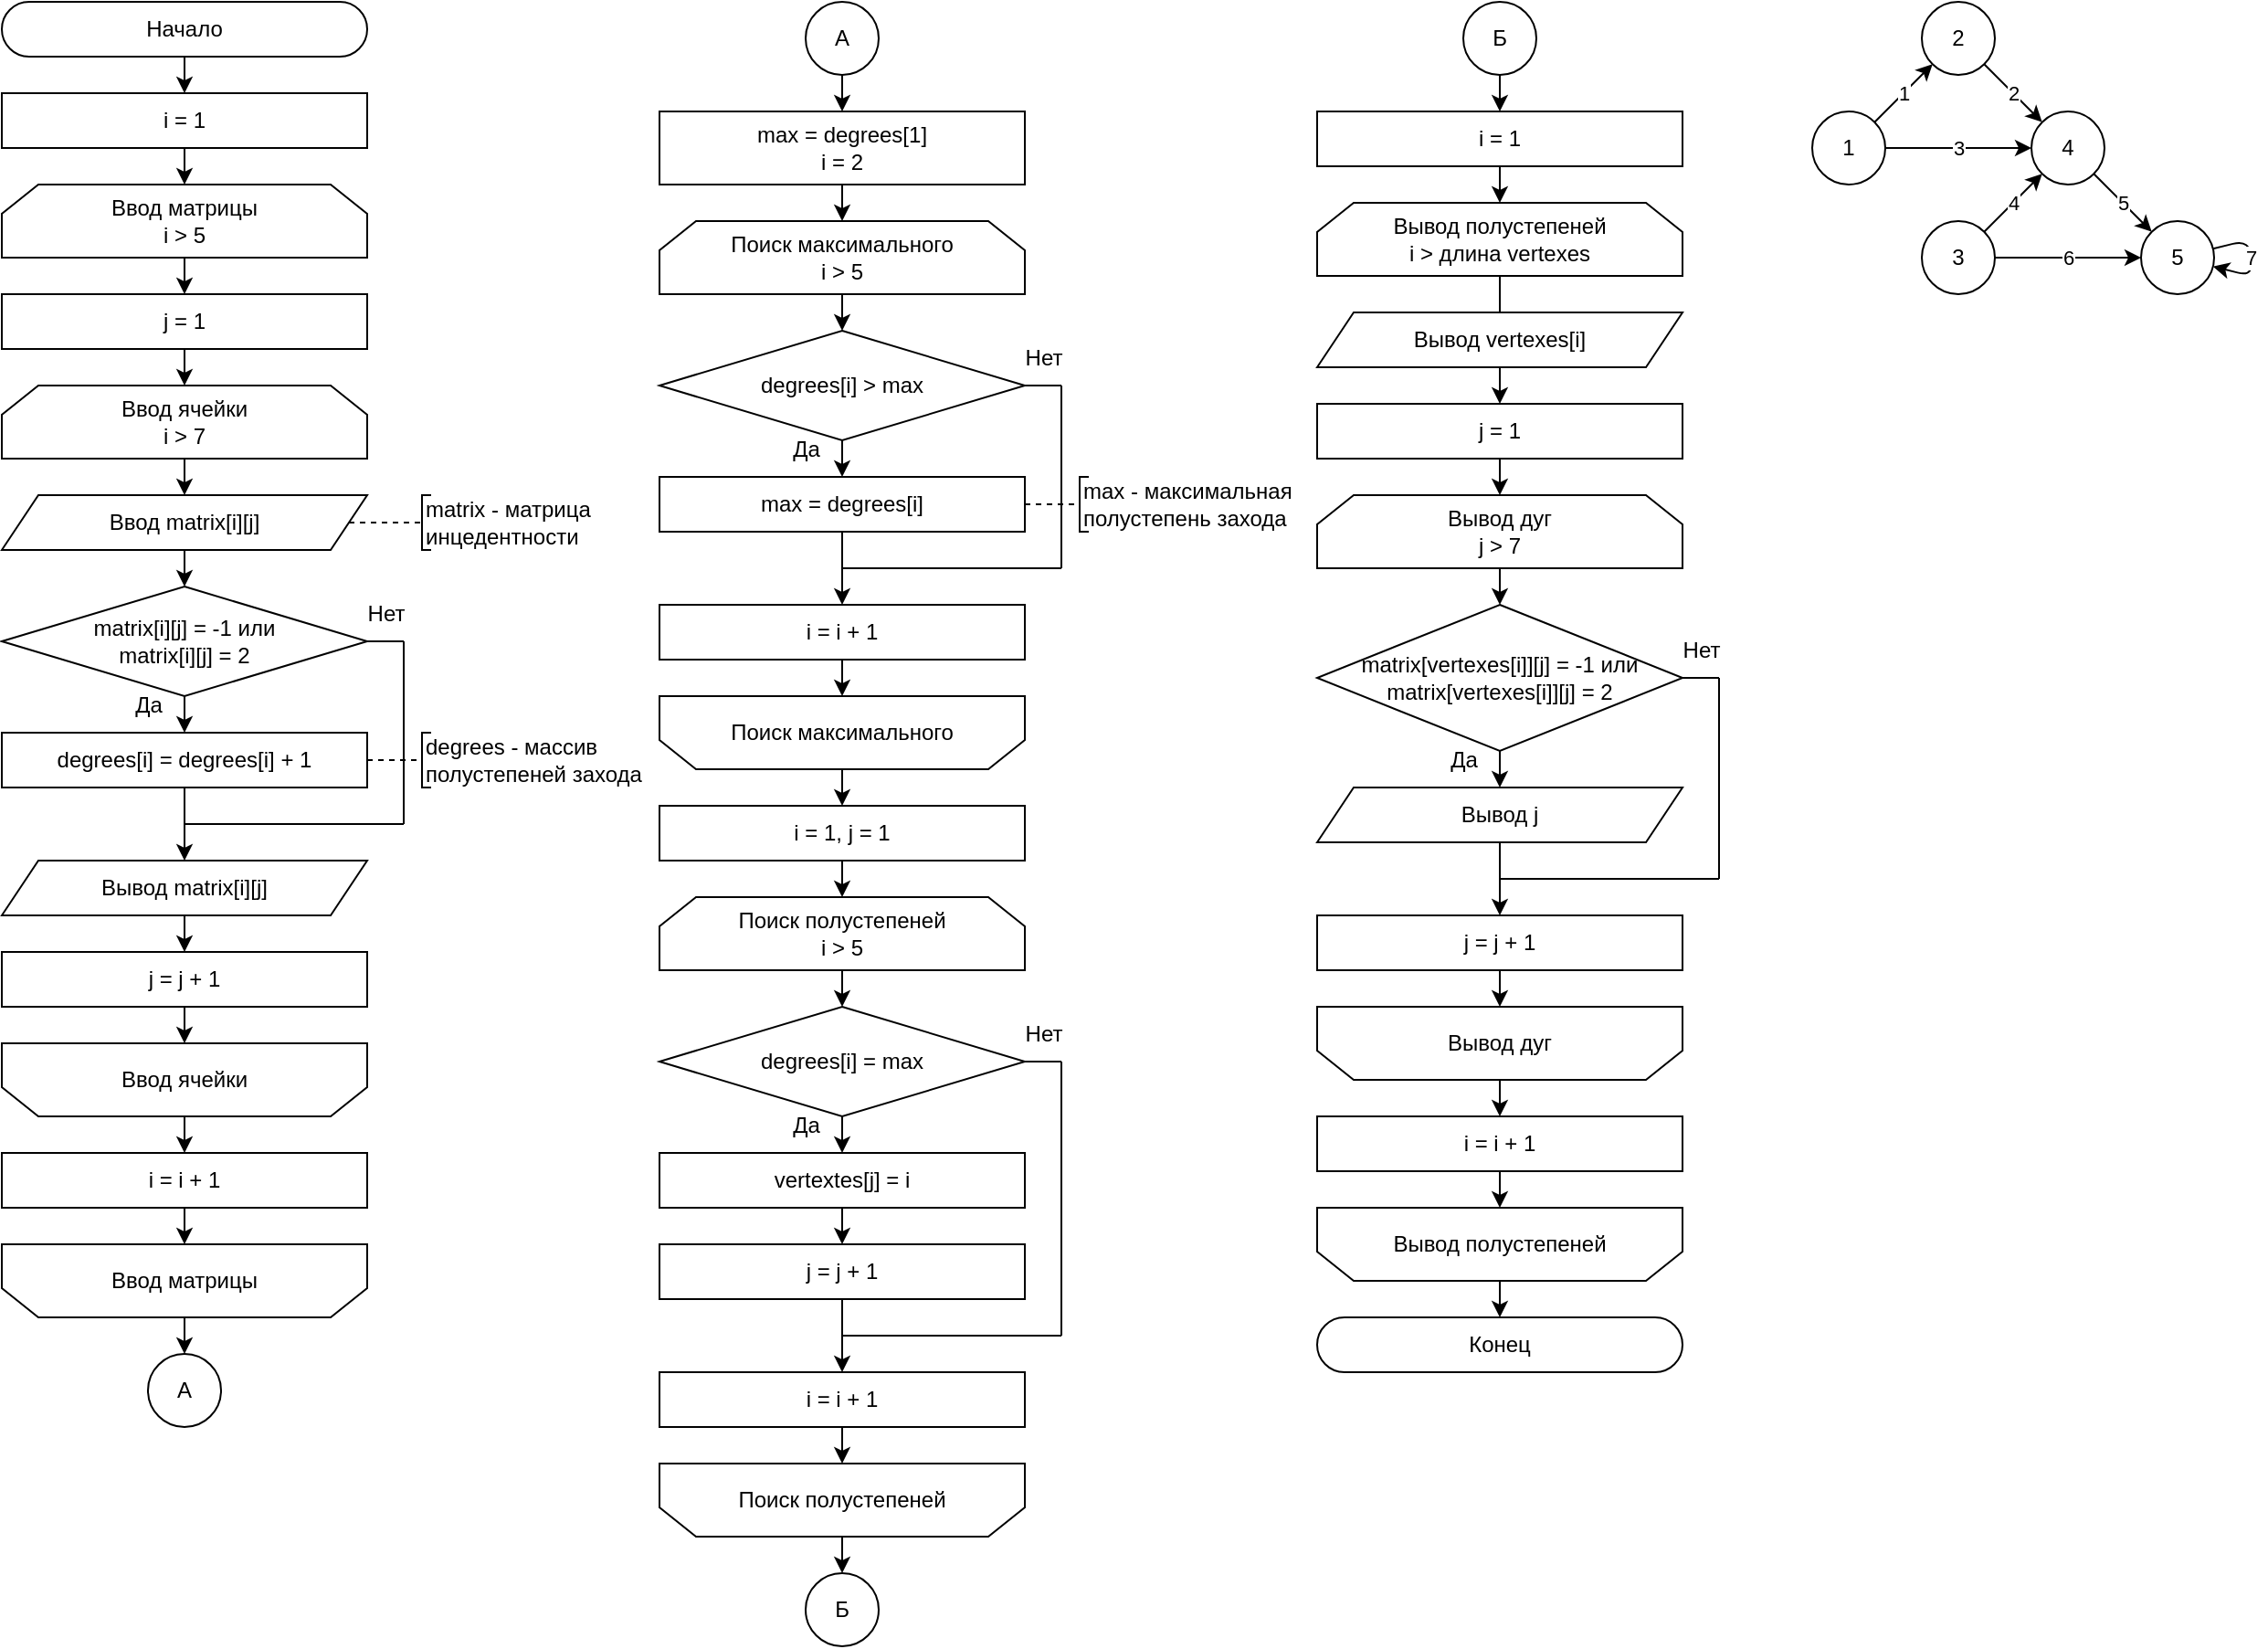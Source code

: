 <mxfile scale="2" border="0" linkTarget="_top">
    <diagram name="Страница — 1" id="PtERw0xOoVtdUdhSGjrE">
        <mxGraphModel dx="1299" dy="2034" grid="1" gridSize="10" guides="1" tooltips="1" connect="1" arrows="1" fold="1" page="1" pageScale="1" pageWidth="827" pageHeight="1169" math="0" shadow="0">
            <root>
                <mxCell id="0"/>
                <mxCell id="1" parent="0"/>
                <mxCell id="186" style="edgeStyle=none;html=1;" parent="1" source="181" target="182" edge="1">
                    <mxGeometry relative="1" as="geometry"/>
                </mxCell>
                <mxCell id="181" value="Начало" style="rounded=1;whiteSpace=wrap;html=1;arcSize=50;" parent="1" vertex="1">
                    <mxGeometry x="10" y="-1160" width="200" height="30" as="geometry"/>
                </mxCell>
                <mxCell id="187" style="edgeStyle=none;html=1;" parent="1" source="182" target="183" edge="1">
                    <mxGeometry relative="1" as="geometry"/>
                </mxCell>
                <mxCell id="182" value="i = 1" style="rounded=0;whiteSpace=wrap;html=1;" parent="1" vertex="1">
                    <mxGeometry x="10" y="-1110" width="200" height="30" as="geometry"/>
                </mxCell>
                <mxCell id="188" style="edgeStyle=none;html=1;" parent="1" source="183" target="184" edge="1">
                    <mxGeometry relative="1" as="geometry"/>
                </mxCell>
                <mxCell id="183" value="Ввод матрицы&lt;br&gt;&lt;div&gt;&lt;font style=&quot;color: rgb(0, 0, 0);&quot;&gt;i &amp;gt; 5&lt;/font&gt;&lt;/div&gt;" style="shape=loopLimit;whiteSpace=wrap;html=1;" parent="1" vertex="1">
                    <mxGeometry x="10" y="-1060" width="200" height="40" as="geometry"/>
                </mxCell>
                <mxCell id="189" style="edgeStyle=none;html=1;" parent="1" source="184" target="185" edge="1">
                    <mxGeometry relative="1" as="geometry"/>
                </mxCell>
                <mxCell id="184" value="j = 1" style="rounded=0;whiteSpace=wrap;html=1;" parent="1" vertex="1">
                    <mxGeometry x="10" y="-1000" width="200" height="30" as="geometry"/>
                </mxCell>
                <mxCell id="193" style="edgeStyle=none;html=1;" parent="1" source="185" target="190" edge="1">
                    <mxGeometry relative="1" as="geometry"/>
                </mxCell>
                <mxCell id="185" value="Ввод ячейки&lt;br&gt;&lt;div&gt;&lt;font style=&quot;color: rgb(0, 0, 0);&quot;&gt;i &amp;gt; 7&lt;/font&gt;&lt;/div&gt;" style="shape=loopLimit;whiteSpace=wrap;html=1;" parent="1" vertex="1">
                    <mxGeometry x="10" y="-950" width="200" height="40" as="geometry"/>
                </mxCell>
                <mxCell id="203" style="edgeStyle=none;html=1;" parent="1" source="190" target="194" edge="1">
                    <mxGeometry relative="1" as="geometry"/>
                </mxCell>
                <mxCell id="190" value="Ввод matrix[i][j]" style="shape=parallelogram;perimeter=parallelogramPerimeter;whiteSpace=wrap;html=1;fixedSize=1;" parent="1" vertex="1">
                    <mxGeometry x="10" y="-890" width="200" height="30" as="geometry"/>
                </mxCell>
                <mxCell id="191" value="matrix - матрица&lt;div&gt;&lt;font style=&quot;color: rgb(0, 0, 0);&quot;&gt;инцедентности&lt;/font&gt;&lt;/div&gt;" style="strokeWidth=1;html=1;shape=mxgraph.flowchart.annotation_1;align=left;pointerEvents=1;" parent="1" vertex="1">
                    <mxGeometry x="240" y="-890" width="5" height="30" as="geometry"/>
                </mxCell>
                <mxCell id="192" value="" style="endArrow=none;html=1;rounded=0;entryX=0;entryY=0.5;entryDx=0;entryDy=0;entryPerimeter=0;dashed=1;" parent="1" target="191" edge="1">
                    <mxGeometry width="50" height="50" relative="1" as="geometry">
                        <mxPoint x="200" y="-875" as="sourcePoint"/>
                        <mxPoint x="290" y="-885" as="targetPoint"/>
                    </mxGeometry>
                </mxCell>
                <mxCell id="204" style="edgeStyle=none;html=1;" parent="1" source="194" target="196" edge="1">
                    <mxGeometry relative="1" as="geometry"/>
                </mxCell>
                <mxCell id="194" value="matrix[i][j] = -1 или&lt;div&gt;&lt;font style=&quot;color: rgb(0, 0, 0);&quot;&gt;matrix[i][j] = 2&lt;/font&gt;&lt;/div&gt;" style="rhombus;whiteSpace=wrap;html=1;" parent="1" vertex="1">
                    <mxGeometry x="10" y="-840" width="200" height="60" as="geometry"/>
                </mxCell>
                <mxCell id="195" style="edgeStyle=none;html=1;" parent="1" source="196" edge="1">
                    <mxGeometry relative="1" as="geometry">
                        <mxPoint x="110" y="-690" as="targetPoint"/>
                    </mxGeometry>
                </mxCell>
                <mxCell id="196" value="degrees[i] = degrees[i] + 1" style="rounded=0;whiteSpace=wrap;html=1;" parent="1" vertex="1">
                    <mxGeometry x="10" y="-760" width="200" height="30" as="geometry"/>
                </mxCell>
                <mxCell id="197" value="&lt;span style=&quot;color: rgb(0, 0, 0); text-align: center; text-wrap-mode: wrap;&quot;&gt;degrees&lt;/span&gt;&amp;nbsp;- массив&lt;div&gt;&lt;font style=&quot;color: rgb(0, 0, 0);&quot;&gt;полустепеней захода&lt;/font&gt;&lt;/div&gt;" style="strokeWidth=1;html=1;shape=mxgraph.flowchart.annotation_1;align=left;pointerEvents=1;" parent="1" vertex="1">
                    <mxGeometry x="240" y="-760" width="5" height="30" as="geometry"/>
                </mxCell>
                <mxCell id="198" value="" style="endArrow=none;html=1;rounded=0;entryX=0;entryY=0.5;entryDx=0;entryDy=0;entryPerimeter=0;dashed=1;" parent="1" target="197" edge="1">
                    <mxGeometry width="50" height="50" relative="1" as="geometry">
                        <mxPoint x="210" y="-745" as="sourcePoint"/>
                        <mxPoint x="290" y="-755" as="targetPoint"/>
                    </mxGeometry>
                </mxCell>
                <mxCell id="199" value="" style="endArrow=none;html=1;entryX=0;entryY=0.5;entryDx=0;entryDy=0;" parent="1" edge="1">
                    <mxGeometry width="50" height="50" relative="1" as="geometry">
                        <mxPoint x="110" y="-710" as="sourcePoint"/>
                        <mxPoint x="230" y="-710" as="targetPoint"/>
                    </mxGeometry>
                </mxCell>
                <mxCell id="200" value="" style="endArrow=none;html=1;" parent="1" edge="1">
                    <mxGeometry width="50" height="50" relative="1" as="geometry">
                        <mxPoint x="230" y="-710" as="sourcePoint"/>
                        <mxPoint x="230" y="-810" as="targetPoint"/>
                    </mxGeometry>
                </mxCell>
                <mxCell id="201" value="Да" style="text;html=1;align=center;verticalAlign=middle;resizable=0;points=[];autosize=1;strokeColor=none;fillColor=none;" parent="1" vertex="1">
                    <mxGeometry x="70" y="-790" width="40" height="30" as="geometry"/>
                </mxCell>
                <mxCell id="202" value="Нет" style="text;html=1;align=center;verticalAlign=middle;resizable=0;points=[];autosize=1;strokeColor=none;fillColor=none;" parent="1" vertex="1">
                    <mxGeometry x="200" y="-840" width="40" height="30" as="geometry"/>
                </mxCell>
                <mxCell id="205" value="" style="endArrow=none;html=1;exitX=1;exitY=0.5;exitDx=0;exitDy=0;" parent="1" source="194" edge="1">
                    <mxGeometry width="50" height="50" relative="1" as="geometry">
                        <mxPoint x="100" y="-760" as="sourcePoint"/>
                        <mxPoint x="230" y="-810" as="targetPoint"/>
                    </mxGeometry>
                </mxCell>
                <mxCell id="211" style="edgeStyle=none;html=1;" parent="1" source="206" target="207" edge="1">
                    <mxGeometry relative="1" as="geometry"/>
                </mxCell>
                <mxCell id="206" value="Вывод matrix[i][j]" style="shape=parallelogram;perimeter=parallelogramPerimeter;whiteSpace=wrap;html=1;fixedSize=1;" parent="1" vertex="1">
                    <mxGeometry x="10" y="-690" width="200" height="30" as="geometry"/>
                </mxCell>
                <mxCell id="212" style="edgeStyle=none;html=1;" parent="1" source="207" target="208" edge="1">
                    <mxGeometry relative="1" as="geometry"/>
                </mxCell>
                <mxCell id="207" value="j = j + 1" style="rounded=0;whiteSpace=wrap;html=1;" parent="1" vertex="1">
                    <mxGeometry x="10" y="-640" width="200" height="30" as="geometry"/>
                </mxCell>
                <mxCell id="213" style="edgeStyle=none;html=1;" parent="1" source="208" target="209" edge="1">
                    <mxGeometry relative="1" as="geometry"/>
                </mxCell>
                <mxCell id="208" value="&lt;span style=&quot;color: rgb(0, 0, 0);&quot;&gt;Ввод ячейки&lt;/span&gt;" style="shape=loopLimit;whiteSpace=wrap;html=1;direction=west;" parent="1" vertex="1">
                    <mxGeometry x="10" y="-590" width="200" height="40" as="geometry"/>
                </mxCell>
                <mxCell id="214" style="edgeStyle=none;html=1;" parent="1" source="209" target="210" edge="1">
                    <mxGeometry relative="1" as="geometry"/>
                </mxCell>
                <mxCell id="209" value="i = i + 1" style="rounded=0;whiteSpace=wrap;html=1;" parent="1" vertex="1">
                    <mxGeometry x="10" y="-530" width="200" height="30" as="geometry"/>
                </mxCell>
                <mxCell id="216" style="edgeStyle=none;html=1;" parent="1" source="210" target="215" edge="1">
                    <mxGeometry relative="1" as="geometry"/>
                </mxCell>
                <mxCell id="210" value="&lt;span style=&quot;color: rgb(0, 0, 0);&quot;&gt;Ввод матрицы&lt;/span&gt;" style="shape=loopLimit;whiteSpace=wrap;html=1;direction=west;" parent="1" vertex="1">
                    <mxGeometry x="10" y="-480" width="200" height="40" as="geometry"/>
                </mxCell>
                <mxCell id="215" value="A" style="ellipse;whiteSpace=wrap;html=1;aspect=fixed;" parent="1" vertex="1">
                    <mxGeometry x="90" y="-420" width="40" height="40" as="geometry"/>
                </mxCell>
                <mxCell id="218" style="edgeStyle=none;html=1;" parent="1" source="219" target="221" edge="1">
                    <mxGeometry relative="1" as="geometry"/>
                </mxCell>
                <mxCell id="219" value="max = degrees[1]&lt;div&gt;&lt;font style=&quot;color: rgb(0, 0, 0);&quot;&gt;i = 2&lt;/font&gt;&lt;/div&gt;" style="rounded=0;whiteSpace=wrap;html=1;" parent="1" vertex="1">
                    <mxGeometry x="370" y="-1100" width="200" height="40" as="geometry"/>
                </mxCell>
                <mxCell id="220" style="edgeStyle=none;html=1;" parent="1" source="221" target="223" edge="1">
                    <mxGeometry relative="1" as="geometry"/>
                </mxCell>
                <mxCell id="221" value="Поиск максимального&lt;br&gt;&lt;div&gt;&lt;font style=&quot;color: rgb(0, 0, 0);&quot;&gt;i &amp;gt; 5&lt;/font&gt;&lt;/div&gt;" style="shape=loopLimit;whiteSpace=wrap;html=1;" parent="1" vertex="1">
                    <mxGeometry x="370" y="-1040" width="200" height="40" as="geometry"/>
                </mxCell>
                <mxCell id="222" style="edgeStyle=none;html=1;" parent="1" source="223" target="225" edge="1">
                    <mxGeometry relative="1" as="geometry"/>
                </mxCell>
                <mxCell id="223" value="degrees[i] &amp;gt; max" style="rhombus;whiteSpace=wrap;html=1;" parent="1" vertex="1">
                    <mxGeometry x="370" y="-980" width="200" height="60" as="geometry"/>
                </mxCell>
                <mxCell id="224" style="edgeStyle=none;html=1;" parent="1" source="225" target="229" edge="1">
                    <mxGeometry relative="1" as="geometry"/>
                </mxCell>
                <mxCell id="225" value="max = degrees[i]" style="rounded=0;whiteSpace=wrap;html=1;" parent="1" vertex="1">
                    <mxGeometry x="370" y="-900" width="200" height="30" as="geometry"/>
                </mxCell>
                <mxCell id="226" value="" style="endArrow=none;html=1;exitX=1;exitY=0.5;exitDx=0;exitDy=0;" parent="1" edge="1">
                    <mxGeometry width="50" height="50" relative="1" as="geometry">
                        <mxPoint x="470" y="-850" as="sourcePoint"/>
                        <mxPoint x="590" y="-850" as="targetPoint"/>
                    </mxGeometry>
                </mxCell>
                <mxCell id="227" value="" style="endArrow=none;html=1;" parent="1" edge="1">
                    <mxGeometry width="50" height="50" relative="1" as="geometry">
                        <mxPoint x="590" y="-950" as="sourcePoint"/>
                        <mxPoint x="590" y="-850" as="targetPoint"/>
                    </mxGeometry>
                </mxCell>
                <mxCell id="228" style="edgeStyle=none;html=1;" parent="1" source="229" target="234" edge="1">
                    <mxGeometry relative="1" as="geometry"/>
                </mxCell>
                <mxCell id="229" value="i = i + 1" style="rounded=0;whiteSpace=wrap;html=1;" parent="1" vertex="1">
                    <mxGeometry x="370" y="-830" width="200" height="30" as="geometry"/>
                </mxCell>
                <mxCell id="230" value="Нет" style="text;html=1;align=center;verticalAlign=middle;resizable=0;points=[];autosize=1;strokeColor=none;fillColor=none;" parent="1" vertex="1">
                    <mxGeometry x="560" y="-980" width="40" height="30" as="geometry"/>
                </mxCell>
                <mxCell id="231" value="" style="endArrow=none;html=1;exitX=1;exitY=0.5;exitDx=0;exitDy=0;" parent="1" edge="1">
                    <mxGeometry width="50" height="50" relative="1" as="geometry">
                        <mxPoint x="570" y="-950" as="sourcePoint"/>
                        <mxPoint x="590" y="-950" as="targetPoint"/>
                    </mxGeometry>
                </mxCell>
                <mxCell id="232" value="Да" style="text;html=1;align=center;verticalAlign=middle;resizable=0;points=[];autosize=1;strokeColor=none;fillColor=none;" parent="1" vertex="1">
                    <mxGeometry x="430" y="-930" width="40" height="30" as="geometry"/>
                </mxCell>
                <mxCell id="233" style="edgeStyle=none;html=1;" parent="1" source="234" target="236" edge="1">
                    <mxGeometry relative="1" as="geometry"/>
                </mxCell>
                <mxCell id="234" value="&lt;span style=&quot;color: rgb(0, 0, 0);&quot;&gt;Поиск максимального&lt;/span&gt;" style="shape=loopLimit;whiteSpace=wrap;html=1;direction=west;" parent="1" vertex="1">
                    <mxGeometry x="370" y="-780" width="200" height="40" as="geometry"/>
                </mxCell>
                <mxCell id="235" style="edgeStyle=none;html=1;" parent="1" source="236" target="238" edge="1">
                    <mxGeometry relative="1" as="geometry"/>
                </mxCell>
                <mxCell id="236" value="i = 1, j = 1" style="rounded=0;whiteSpace=wrap;html=1;" parent="1" vertex="1">
                    <mxGeometry x="370" y="-720" width="200" height="30" as="geometry"/>
                </mxCell>
                <mxCell id="237" style="edgeStyle=none;html=1;" parent="1" source="238" target="240" edge="1">
                    <mxGeometry relative="1" as="geometry"/>
                </mxCell>
                <mxCell id="238" value="Поиск полустепеней&lt;br&gt;&lt;div&gt;&lt;font style=&quot;color: rgb(0, 0, 0);&quot;&gt;i &amp;gt; 5&lt;/font&gt;&lt;/div&gt;" style="shape=loopLimit;whiteSpace=wrap;html=1;" parent="1" vertex="1">
                    <mxGeometry x="370" y="-670" width="200" height="40" as="geometry"/>
                </mxCell>
                <mxCell id="239" style="edgeStyle=none;html=1;" parent="1" source="240" target="244" edge="1">
                    <mxGeometry relative="1" as="geometry"/>
                </mxCell>
                <mxCell id="240" value="degrees[i] = max" style="rhombus;whiteSpace=wrap;html=1;" parent="1" vertex="1">
                    <mxGeometry x="370" y="-610" width="200" height="60" as="geometry"/>
                </mxCell>
                <mxCell id="241" value="max - максимальная&lt;div&gt;&lt;font style=&quot;color: rgb(0, 0, 0);&quot;&gt;полустепень захода&lt;/font&gt;&lt;/div&gt;" style="strokeWidth=1;html=1;shape=mxgraph.flowchart.annotation_1;align=left;pointerEvents=1;" parent="1" vertex="1">
                    <mxGeometry x="600" y="-900" width="5" height="30" as="geometry"/>
                </mxCell>
                <mxCell id="242" value="" style="endArrow=none;html=1;rounded=0;entryX=0;entryY=0.5;entryDx=0;entryDy=0;entryPerimeter=0;dashed=1;" parent="1" target="241" edge="1">
                    <mxGeometry width="50" height="50" relative="1" as="geometry">
                        <mxPoint x="570" y="-885" as="sourcePoint"/>
                        <mxPoint x="660" y="-895" as="targetPoint"/>
                    </mxGeometry>
                </mxCell>
                <mxCell id="243" style="edgeStyle=none;html=1;" parent="1" source="244" target="246" edge="1">
                    <mxGeometry relative="1" as="geometry"/>
                </mxCell>
                <mxCell id="244" value="vertextes[j] = i" style="rounded=0;whiteSpace=wrap;html=1;" parent="1" vertex="1">
                    <mxGeometry x="370" y="-530" width="200" height="30" as="geometry"/>
                </mxCell>
                <mxCell id="245" style="edgeStyle=none;html=1;" parent="1" source="246" target="249" edge="1">
                    <mxGeometry relative="1" as="geometry"/>
                </mxCell>
                <mxCell id="246" value="j = j + 1" style="rounded=0;whiteSpace=wrap;html=1;" parent="1" vertex="1">
                    <mxGeometry x="370" y="-480" width="200" height="30" as="geometry"/>
                </mxCell>
                <mxCell id="247" value="Да" style="text;html=1;align=center;verticalAlign=middle;resizable=0;points=[];autosize=1;strokeColor=none;fillColor=none;" parent="1" vertex="1">
                    <mxGeometry x="430" y="-560" width="40" height="30" as="geometry"/>
                </mxCell>
                <mxCell id="248" style="edgeStyle=none;html=1;" parent="1" source="249" target="254" edge="1">
                    <mxGeometry relative="1" as="geometry"/>
                </mxCell>
                <mxCell id="249" value="i = i + 1" style="rounded=0;whiteSpace=wrap;html=1;" parent="1" vertex="1">
                    <mxGeometry x="370" y="-410" width="200" height="30" as="geometry"/>
                </mxCell>
                <mxCell id="250" value="" style="endArrow=none;html=1;entryX=1;entryY=0.5;entryDx=0;entryDy=0;" parent="1" target="240" edge="1">
                    <mxGeometry width="50" height="50" relative="1" as="geometry">
                        <mxPoint x="590" y="-580" as="sourcePoint"/>
                        <mxPoint x="550" y="-580" as="targetPoint"/>
                    </mxGeometry>
                </mxCell>
                <mxCell id="251" value="" style="endArrow=none;html=1;" parent="1" edge="1">
                    <mxGeometry width="50" height="50" relative="1" as="geometry">
                        <mxPoint x="470" y="-430" as="sourcePoint"/>
                        <mxPoint x="590" y="-430" as="targetPoint"/>
                    </mxGeometry>
                </mxCell>
                <mxCell id="252" value="" style="endArrow=none;html=1;" parent="1" edge="1">
                    <mxGeometry width="50" height="50" relative="1" as="geometry">
                        <mxPoint x="590" y="-430" as="sourcePoint"/>
                        <mxPoint x="590" y="-580" as="targetPoint"/>
                    </mxGeometry>
                </mxCell>
                <mxCell id="253" style="edgeStyle=none;html=1;" parent="1" source="254" target="258" edge="1">
                    <mxGeometry relative="1" as="geometry"/>
                </mxCell>
                <mxCell id="254" value="&lt;span style=&quot;color: rgb(0, 0, 0);&quot;&gt;Поиск полустепеней&lt;/span&gt;" style="shape=loopLimit;whiteSpace=wrap;html=1;direction=west;" parent="1" vertex="1">
                    <mxGeometry x="370" y="-360" width="200" height="40" as="geometry"/>
                </mxCell>
                <mxCell id="255" value="Нет" style="text;html=1;align=center;verticalAlign=middle;resizable=0;points=[];autosize=1;strokeColor=none;fillColor=none;" parent="1" vertex="1">
                    <mxGeometry x="560" y="-610" width="40" height="30" as="geometry"/>
                </mxCell>
                <mxCell id="256" style="edgeStyle=none;html=1;" parent="1" source="257" target="219" edge="1">
                    <mxGeometry relative="1" as="geometry"/>
                </mxCell>
                <mxCell id="257" value="A" style="ellipse;whiteSpace=wrap;html=1;aspect=fixed;" parent="1" vertex="1">
                    <mxGeometry x="450" y="-1160" width="40" height="40" as="geometry"/>
                </mxCell>
                <mxCell id="258" value="Б" style="ellipse;whiteSpace=wrap;html=1;aspect=fixed;" parent="1" vertex="1">
                    <mxGeometry x="450" y="-300" width="40" height="40" as="geometry"/>
                </mxCell>
                <mxCell id="296" style="edgeStyle=none;html=1;" parent="1" source="290" target="293" edge="1">
                    <mxGeometry relative="1" as="geometry"/>
                </mxCell>
                <mxCell id="290" value="i = 1" style="rounded=0;whiteSpace=wrap;html=1;" parent="1" vertex="1">
                    <mxGeometry x="730" y="-1100" width="200" height="30" as="geometry"/>
                </mxCell>
                <mxCell id="291" style="edgeStyle=none;html=1;" parent="1" source="292" target="290" edge="1">
                    <mxGeometry relative="1" as="geometry"/>
                </mxCell>
                <mxCell id="292" value="Б" style="ellipse;whiteSpace=wrap;html=1;aspect=fixed;" parent="1" vertex="1">
                    <mxGeometry x="810" y="-1160" width="40" height="40" as="geometry"/>
                </mxCell>
                <mxCell id="297" style="edgeStyle=none;html=1;entryX=0.5;entryY=1;entryDx=0;entryDy=0;" parent="1" source="293" target="294" edge="1">
                    <mxGeometry relative="1" as="geometry"/>
                </mxCell>
                <mxCell id="293" value="Вывод полустепеней&lt;br&gt;&lt;div&gt;&lt;font style=&quot;color: rgb(0, 0, 0);&quot;&gt;i &amp;gt; длина vertexes&lt;/font&gt;&lt;/div&gt;" style="shape=loopLimit;whiteSpace=wrap;html=1;" parent="1" vertex="1">
                    <mxGeometry x="730" y="-1050" width="200" height="40" as="geometry"/>
                </mxCell>
                <mxCell id="298" style="edgeStyle=none;html=1;" parent="1" source="294" target="295" edge="1">
                    <mxGeometry relative="1" as="geometry"/>
                </mxCell>
                <mxCell id="294" value="Вывод vertexes[i]" style="shape=parallelogram;perimeter=parallelogramPerimeter;whiteSpace=wrap;html=1;fixedSize=1;" parent="1" vertex="1">
                    <mxGeometry x="730" y="-990" width="200" height="30" as="geometry"/>
                </mxCell>
                <mxCell id="300" style="edgeStyle=none;html=1;" parent="1" source="295" target="299" edge="1">
                    <mxGeometry relative="1" as="geometry"/>
                </mxCell>
                <mxCell id="295" value="j = 1" style="rounded=0;whiteSpace=wrap;html=1;" parent="1" vertex="1">
                    <mxGeometry x="730" y="-940" width="200" height="30" as="geometry"/>
                </mxCell>
                <mxCell id="302" style="edgeStyle=none;html=1;" parent="1" source="299" target="301" edge="1">
                    <mxGeometry relative="1" as="geometry"/>
                </mxCell>
                <mxCell id="299" value="Вывод дуг&lt;br&gt;&lt;div&gt;&lt;font style=&quot;color: rgb(0, 0, 0);&quot;&gt;j &amp;gt; 7&lt;/font&gt;&lt;/div&gt;" style="shape=loopLimit;whiteSpace=wrap;html=1;" parent="1" vertex="1">
                    <mxGeometry x="730" y="-890" width="200" height="40" as="geometry"/>
                </mxCell>
                <mxCell id="304" style="edgeStyle=none;html=1;" parent="1" source="301" target="303" edge="1">
                    <mxGeometry relative="1" as="geometry"/>
                </mxCell>
                <mxCell id="301" value="matrix[vertexes[i]][j] = -1 или&lt;div&gt;&lt;span style=&quot;color: rgb(0, 0, 0);&quot;&gt;matrix[vertexes[i]][j] = 2&lt;/span&gt;&lt;/div&gt;" style="rhombus;whiteSpace=wrap;html=1;" parent="1" vertex="1">
                    <mxGeometry x="730" y="-830" width="200" height="80" as="geometry"/>
                </mxCell>
                <mxCell id="309" style="edgeStyle=none;html=1;" parent="1" source="303" target="308" edge="1">
                    <mxGeometry relative="1" as="geometry"/>
                </mxCell>
                <mxCell id="303" value="Вывод j" style="shape=parallelogram;perimeter=parallelogramPerimeter;whiteSpace=wrap;html=1;fixedSize=1;" parent="1" vertex="1">
                    <mxGeometry x="730" y="-730" width="200" height="30" as="geometry"/>
                </mxCell>
                <mxCell id="305" value="Да" style="text;html=1;align=center;verticalAlign=middle;resizable=0;points=[];autosize=1;strokeColor=none;fillColor=none;" parent="1" vertex="1">
                    <mxGeometry x="790" y="-760" width="40" height="30" as="geometry"/>
                </mxCell>
                <mxCell id="311" style="edgeStyle=none;html=1;" parent="1" source="308" target="310" edge="1">
                    <mxGeometry relative="1" as="geometry"/>
                </mxCell>
                <mxCell id="308" value="j = j + 1" style="rounded=0;whiteSpace=wrap;html=1;" parent="1" vertex="1">
                    <mxGeometry x="730" y="-660" width="200" height="30" as="geometry"/>
                </mxCell>
                <mxCell id="319" style="edgeStyle=none;html=1;" parent="1" source="310" target="316" edge="1">
                    <mxGeometry relative="1" as="geometry"/>
                </mxCell>
                <mxCell id="310" value="&lt;span style=&quot;color: rgb(0, 0, 0);&quot;&gt;Вывод дуг&lt;/span&gt;" style="shape=loopLimit;whiteSpace=wrap;html=1;direction=west;" parent="1" vertex="1">
                    <mxGeometry x="730" y="-610" width="200" height="40" as="geometry"/>
                </mxCell>
                <mxCell id="312" value="" style="endArrow=none;html=1;exitX=1;exitY=0.5;exitDx=0;exitDy=0;" parent="1" source="301" edge="1">
                    <mxGeometry width="50" height="50" relative="1" as="geometry">
                        <mxPoint x="1010" y="-720" as="sourcePoint"/>
                        <mxPoint x="950" y="-790" as="targetPoint"/>
                    </mxGeometry>
                </mxCell>
                <mxCell id="313" value="" style="endArrow=none;html=1;" parent="1" edge="1">
                    <mxGeometry width="50" height="50" relative="1" as="geometry">
                        <mxPoint x="830" y="-680" as="sourcePoint"/>
                        <mxPoint x="950" y="-680" as="targetPoint"/>
                    </mxGeometry>
                </mxCell>
                <mxCell id="314" value="" style="endArrow=none;html=1;" parent="1" edge="1">
                    <mxGeometry width="50" height="50" relative="1" as="geometry">
                        <mxPoint x="950" y="-680" as="sourcePoint"/>
                        <mxPoint x="950" y="-790" as="targetPoint"/>
                    </mxGeometry>
                </mxCell>
                <mxCell id="315" value="Нет" style="text;html=1;align=center;verticalAlign=middle;resizable=0;points=[];autosize=1;strokeColor=none;fillColor=none;" parent="1" vertex="1">
                    <mxGeometry x="920" y="-820" width="40" height="30" as="geometry"/>
                </mxCell>
                <mxCell id="320" style="edgeStyle=none;html=1;" parent="1" source="316" target="317" edge="1">
                    <mxGeometry relative="1" as="geometry"/>
                </mxCell>
                <mxCell id="316" value="i = i + 1" style="rounded=0;whiteSpace=wrap;html=1;" parent="1" vertex="1">
                    <mxGeometry x="730" y="-550" width="200" height="30" as="geometry"/>
                </mxCell>
                <mxCell id="321" style="edgeStyle=none;html=1;" parent="1" source="317" target="318" edge="1">
                    <mxGeometry relative="1" as="geometry"/>
                </mxCell>
                <mxCell id="317" value="&lt;span style=&quot;color: rgb(0, 0, 0);&quot;&gt;Вывод полустепеней&lt;/span&gt;" style="shape=loopLimit;whiteSpace=wrap;html=1;direction=west;" parent="1" vertex="1">
                    <mxGeometry x="730" y="-500" width="200" height="40" as="geometry"/>
                </mxCell>
                <mxCell id="318" value="Конец" style="rounded=1;whiteSpace=wrap;html=1;arcSize=50;" parent="1" vertex="1">
                    <mxGeometry x="730" y="-440" width="200" height="30" as="geometry"/>
                </mxCell>
                <mxCell id="0HyRafl_PzmB0N9VSEkE-321" value="1" style="edgeStyle=none;html=1;" parent="1" source="0HyRafl_PzmB0N9VSEkE-323" target="0HyRafl_PzmB0N9VSEkE-326" edge="1">
                    <mxGeometry relative="1" as="geometry"/>
                </mxCell>
                <mxCell id="0HyRafl_PzmB0N9VSEkE-322" value="3" style="edgeStyle=none;html=1;" parent="1" source="0HyRafl_PzmB0N9VSEkE-323" target="0HyRafl_PzmB0N9VSEkE-324" edge="1">
                    <mxGeometry relative="1" as="geometry"/>
                </mxCell>
                <mxCell id="0HyRafl_PzmB0N9VSEkE-323" value="1" style="ellipse;whiteSpace=wrap;html=1;aspect=fixed;" parent="1" vertex="1">
                    <mxGeometry x="1001" y="-1100" width="40" height="40" as="geometry"/>
                </mxCell>
                <mxCell id="0HyRafl_PzmB0N9VSEkE-324" value="4" style="ellipse;whiteSpace=wrap;html=1;aspect=fixed;" parent="1" vertex="1">
                    <mxGeometry x="1121" y="-1100" width="40" height="40" as="geometry"/>
                </mxCell>
                <mxCell id="0HyRafl_PzmB0N9VSEkE-325" value="2" style="edgeStyle=none;html=1;" parent="1" source="0HyRafl_PzmB0N9VSEkE-326" target="0HyRafl_PzmB0N9VSEkE-324" edge="1">
                    <mxGeometry relative="1" as="geometry"/>
                </mxCell>
                <mxCell id="0HyRafl_PzmB0N9VSEkE-326" value="2" style="ellipse;whiteSpace=wrap;html=1;aspect=fixed;" parent="1" vertex="1">
                    <mxGeometry x="1061" y="-1160" width="40" height="40" as="geometry"/>
                </mxCell>
                <mxCell id="0HyRafl_PzmB0N9VSEkE-327" value="4" style="edgeStyle=none;html=1;" parent="1" source="0HyRafl_PzmB0N9VSEkE-329" target="0HyRafl_PzmB0N9VSEkE-324" edge="1">
                    <mxGeometry relative="1" as="geometry"/>
                </mxCell>
                <mxCell id="0HyRafl_PzmB0N9VSEkE-328" value="6" style="edgeStyle=none;html=1;" parent="1" source="0HyRafl_PzmB0N9VSEkE-329" target="0HyRafl_PzmB0N9VSEkE-331" edge="1">
                    <mxGeometry relative="1" as="geometry"/>
                </mxCell>
                <mxCell id="0HyRafl_PzmB0N9VSEkE-329" value="3" style="ellipse;whiteSpace=wrap;html=1;aspect=fixed;" parent="1" vertex="1">
                    <mxGeometry x="1061" y="-1040" width="40" height="40" as="geometry"/>
                </mxCell>
                <mxCell id="0HyRafl_PzmB0N9VSEkE-330" value="5" style="edgeStyle=none;html=1;startArrow=classic;startFill=1;endArrow=none;endFill=0;" parent="1" source="0HyRafl_PzmB0N9VSEkE-331" target="0HyRafl_PzmB0N9VSEkE-324" edge="1">
                    <mxGeometry relative="1" as="geometry"/>
                </mxCell>
                <mxCell id="0HyRafl_PzmB0N9VSEkE-331" value="5" style="ellipse;whiteSpace=wrap;html=1;aspect=fixed;" parent="1" vertex="1">
                    <mxGeometry x="1181" y="-1040" width="40" height="40" as="geometry"/>
                </mxCell>
                <mxCell id="0HyRafl_PzmB0N9VSEkE-332" value="7" style="edgeStyle=none;html=1;" parent="1" source="0HyRafl_PzmB0N9VSEkE-331" target="0HyRafl_PzmB0N9VSEkE-331" edge="1">
                    <mxGeometry relative="1" as="geometry"/>
                </mxCell>
            </root>
        </mxGraphModel>
    </diagram>
</mxfile>
